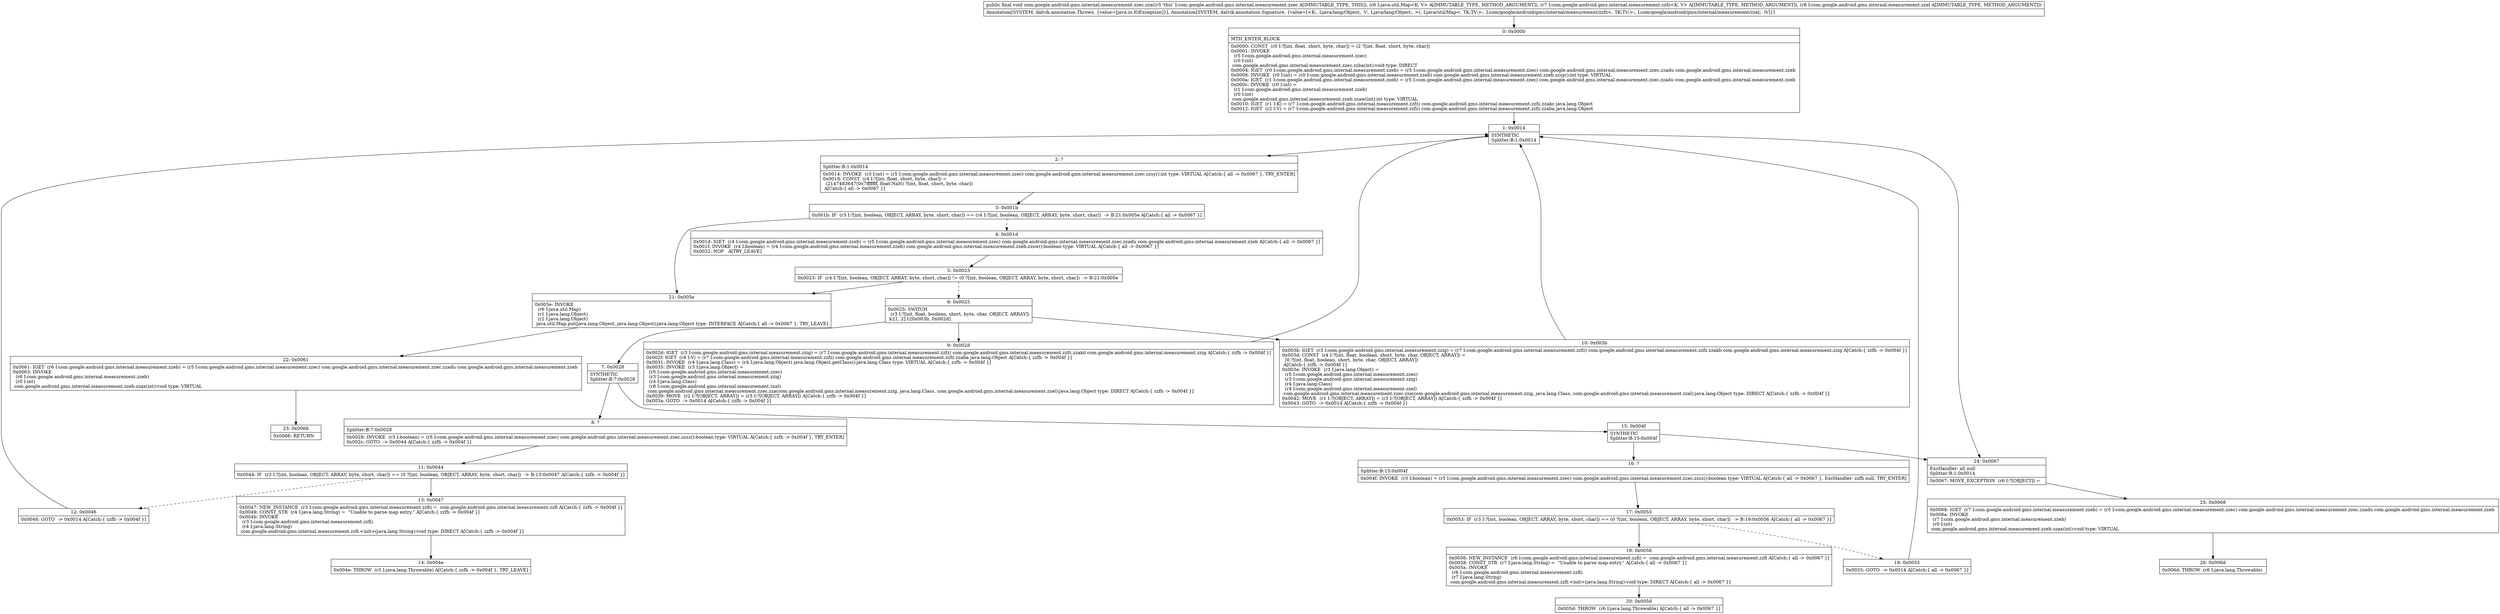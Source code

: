digraph "CFG forcom.google.android.gms.internal.measurement.zzec.zza(Ljava\/util\/Map;Lcom\/google\/android\/gms\/internal\/measurement\/zzfz;Lcom\/google\/android\/gms\/internal\/measurement\/zzel;)V" {
Node_0 [shape=record,label="{0\:\ 0x0000|MTH_ENTER_BLOCK\l|0x0000: CONST  (r0 I:?[int, float, short, byte, char]) = (2 ?[int, float, short, byte, char]) \l0x0001: INVOKE  \l  (r5 I:com.google.android.gms.internal.measurement.zzec)\l  (r0 I:int)\l com.google.android.gms.internal.measurement.zzec.zzba(int):void type: DIRECT \l0x0004: IGET  (r0 I:com.google.android.gms.internal.measurement.zzeb) = (r5 I:com.google.android.gms.internal.measurement.zzec) com.google.android.gms.internal.measurement.zzec.zzadu com.google.android.gms.internal.measurement.zzeb \l0x0006: INVOKE  (r0 I:int) = (r0 I:com.google.android.gms.internal.measurement.zzeb) com.google.android.gms.internal.measurement.zzeb.zzsp():int type: VIRTUAL \l0x000a: IGET  (r1 I:com.google.android.gms.internal.measurement.zzeb) = (r5 I:com.google.android.gms.internal.measurement.zzec) com.google.android.gms.internal.measurement.zzec.zzadu com.google.android.gms.internal.measurement.zzeb \l0x000c: INVOKE  (r0 I:int) = \l  (r1 I:com.google.android.gms.internal.measurement.zzeb)\l  (r0 I:int)\l com.google.android.gms.internal.measurement.zzeb.zzaw(int):int type: VIRTUAL \l0x0010: IGET  (r1 I:K) = (r7 I:com.google.android.gms.internal.measurement.zzfz) com.google.android.gms.internal.measurement.zzfz.zzakc java.lang.Object \l0x0012: IGET  (r2 I:V) = (r7 I:com.google.android.gms.internal.measurement.zzfz) com.google.android.gms.internal.measurement.zzfz.zzaba java.lang.Object \l}"];
Node_1 [shape=record,label="{1\:\ 0x0014|SYNTHETIC\lSplitter:B:1:0x0014\l}"];
Node_2 [shape=record,label="{2\:\ ?|Splitter:B:1:0x0014\l|0x0014: INVOKE  (r3 I:int) = (r5 I:com.google.android.gms.internal.measurement.zzec) com.google.android.gms.internal.measurement.zzec.zzsy():int type: VIRTUAL A[Catch:\{ all \-\> 0x0067 \}, TRY_ENTER]\l0x0018: CONST  (r4 I:?[int, float, short, byte, char]) = \l  (2147483647(0x7fffffff, float:NaN) ?[int, float, short, byte, char])\l A[Catch:\{ all \-\> 0x0067 \}]\l}"];
Node_3 [shape=record,label="{3\:\ 0x001b|0x001b: IF  (r3 I:?[int, boolean, OBJECT, ARRAY, byte, short, char]) == (r4 I:?[int, boolean, OBJECT, ARRAY, byte, short, char])  \-\> B:21:0x005e A[Catch:\{ all \-\> 0x0067 \}]\l}"];
Node_4 [shape=record,label="{4\:\ 0x001d|0x001d: IGET  (r4 I:com.google.android.gms.internal.measurement.zzeb) = (r5 I:com.google.android.gms.internal.measurement.zzec) com.google.android.gms.internal.measurement.zzec.zzadu com.google.android.gms.internal.measurement.zzeb A[Catch:\{ all \-\> 0x0067 \}]\l0x001f: INVOKE  (r4 I:boolean) = (r4 I:com.google.android.gms.internal.measurement.zzeb) com.google.android.gms.internal.measurement.zzeb.zzsw():boolean type: VIRTUAL A[Catch:\{ all \-\> 0x0067 \}]\l0x0022: NOP   A[TRY_LEAVE]\l}"];
Node_5 [shape=record,label="{5\:\ 0x0023|0x0023: IF  (r4 I:?[int, boolean, OBJECT, ARRAY, byte, short, char]) != (0 ?[int, boolean, OBJECT, ARRAY, byte, short, char])  \-\> B:21:0x005e \l}"];
Node_6 [shape=record,label="{6\:\ 0x0025|0x0025: SWITCH  \l  (r3 I:?[int, float, boolean, short, byte, char, OBJECT, ARRAY])\l k:[1, 2] t:[0x003b, 0x002d] \l}"];
Node_7 [shape=record,label="{7\:\ 0x0028|SYNTHETIC\lSplitter:B:7:0x0028\l}"];
Node_8 [shape=record,label="{8\:\ ?|Splitter:B:7:0x0028\l|0x0028: INVOKE  (r3 I:boolean) = (r5 I:com.google.android.gms.internal.measurement.zzec) com.google.android.gms.internal.measurement.zzec.zzsz():boolean type: VIRTUAL A[Catch:\{ zzfh \-\> 0x004f \}, TRY_ENTER]\l0x002c: GOTO  \-\> 0x0044 A[Catch:\{ zzfh \-\> 0x004f \}]\l}"];
Node_9 [shape=record,label="{9\:\ 0x002d|0x002d: IGET  (r3 I:com.google.android.gms.internal.measurement.zzig) = (r7 I:com.google.android.gms.internal.measurement.zzfz) com.google.android.gms.internal.measurement.zzfz.zzakd com.google.android.gms.internal.measurement.zzig A[Catch:\{ zzfh \-\> 0x004f \}]\l0x002f: IGET  (r4 I:V) = (r7 I:com.google.android.gms.internal.measurement.zzfz) com.google.android.gms.internal.measurement.zzfz.zzaba java.lang.Object A[Catch:\{ zzfh \-\> 0x004f \}]\l0x0031: INVOKE  (r4 I:java.lang.Class) = (r4 I:java.lang.Object) java.lang.Object.getClass():java.lang.Class type: VIRTUAL A[Catch:\{ zzfh \-\> 0x004f \}]\l0x0035: INVOKE  (r3 I:java.lang.Object) = \l  (r5 I:com.google.android.gms.internal.measurement.zzec)\l  (r3 I:com.google.android.gms.internal.measurement.zzig)\l  (r4 I:java.lang.Class)\l  (r8 I:com.google.android.gms.internal.measurement.zzel)\l com.google.android.gms.internal.measurement.zzec.zza(com.google.android.gms.internal.measurement.zzig, java.lang.Class, com.google.android.gms.internal.measurement.zzel):java.lang.Object type: DIRECT A[Catch:\{ zzfh \-\> 0x004f \}]\l0x0039: MOVE  (r2 I:?[OBJECT, ARRAY]) = (r3 I:?[OBJECT, ARRAY]) A[Catch:\{ zzfh \-\> 0x004f \}]\l0x003a: GOTO  \-\> 0x0014 A[Catch:\{ zzfh \-\> 0x004f \}]\l}"];
Node_10 [shape=record,label="{10\:\ 0x003b|0x003b: IGET  (r3 I:com.google.android.gms.internal.measurement.zzig) = (r7 I:com.google.android.gms.internal.measurement.zzfz) com.google.android.gms.internal.measurement.zzfz.zzakb com.google.android.gms.internal.measurement.zzig A[Catch:\{ zzfh \-\> 0x004f \}]\l0x003d: CONST  (r4 I:?[int, float, boolean, short, byte, char, OBJECT, ARRAY]) = \l  (0 ?[int, float, boolean, short, byte, char, OBJECT, ARRAY])\l A[Catch:\{ zzfh \-\> 0x004f \}]\l0x003e: INVOKE  (r3 I:java.lang.Object) = \l  (r5 I:com.google.android.gms.internal.measurement.zzec)\l  (r3 I:com.google.android.gms.internal.measurement.zzig)\l  (r4 I:java.lang.Class)\l  (r4 I:com.google.android.gms.internal.measurement.zzel)\l com.google.android.gms.internal.measurement.zzec.zza(com.google.android.gms.internal.measurement.zzig, java.lang.Class, com.google.android.gms.internal.measurement.zzel):java.lang.Object type: DIRECT A[Catch:\{ zzfh \-\> 0x004f \}]\l0x0042: MOVE  (r1 I:?[OBJECT, ARRAY]) = (r3 I:?[OBJECT, ARRAY]) A[Catch:\{ zzfh \-\> 0x004f \}]\l0x0043: GOTO  \-\> 0x0014 A[Catch:\{ zzfh \-\> 0x004f \}]\l}"];
Node_11 [shape=record,label="{11\:\ 0x0044|0x0044: IF  (r3 I:?[int, boolean, OBJECT, ARRAY, byte, short, char]) == (0 ?[int, boolean, OBJECT, ARRAY, byte, short, char])  \-\> B:13:0x0047 A[Catch:\{ zzfh \-\> 0x004f \}]\l}"];
Node_12 [shape=record,label="{12\:\ 0x0046|0x0046: GOTO  \-\> 0x0014 A[Catch:\{ zzfh \-\> 0x004f \}]\l}"];
Node_13 [shape=record,label="{13\:\ 0x0047|0x0047: NEW_INSTANCE  (r3 I:com.google.android.gms.internal.measurement.zzfi) =  com.google.android.gms.internal.measurement.zzfi A[Catch:\{ zzfh \-\> 0x004f \}]\l0x0049: CONST_STR  (r4 I:java.lang.String) =  \"Unable to parse map entry.\" A[Catch:\{ zzfh \-\> 0x004f \}]\l0x004b: INVOKE  \l  (r3 I:com.google.android.gms.internal.measurement.zzfi)\l  (r4 I:java.lang.String)\l com.google.android.gms.internal.measurement.zzfi.\<init\>(java.lang.String):void type: DIRECT A[Catch:\{ zzfh \-\> 0x004f \}]\l}"];
Node_14 [shape=record,label="{14\:\ 0x004e|0x004e: THROW  (r3 I:java.lang.Throwable) A[Catch:\{ zzfh \-\> 0x004f \}, TRY_LEAVE]\l}"];
Node_15 [shape=record,label="{15\:\ 0x004f|SYNTHETIC\lSplitter:B:15:0x004f\l}"];
Node_16 [shape=record,label="{16\:\ ?|Splitter:B:15:0x004f\l|0x004f: INVOKE  (r3 I:boolean) = (r5 I:com.google.android.gms.internal.measurement.zzec) com.google.android.gms.internal.measurement.zzec.zzsz():boolean type: VIRTUAL A[Catch:\{ all \-\> 0x0067 \}, ExcHandler: zzfh null, TRY_ENTER]\l}"];
Node_17 [shape=record,label="{17\:\ 0x0053|0x0053: IF  (r3 I:?[int, boolean, OBJECT, ARRAY, byte, short, char]) == (0 ?[int, boolean, OBJECT, ARRAY, byte, short, char])  \-\> B:19:0x0056 A[Catch:\{ all \-\> 0x0067 \}]\l}"];
Node_18 [shape=record,label="{18\:\ 0x0055|0x0055: GOTO  \-\> 0x0014 A[Catch:\{ all \-\> 0x0067 \}]\l}"];
Node_19 [shape=record,label="{19\:\ 0x0056|0x0056: NEW_INSTANCE  (r6 I:com.google.android.gms.internal.measurement.zzfi) =  com.google.android.gms.internal.measurement.zzfi A[Catch:\{ all \-\> 0x0067 \}]\l0x0058: CONST_STR  (r7 I:java.lang.String) =  \"Unable to parse map entry.\" A[Catch:\{ all \-\> 0x0067 \}]\l0x005a: INVOKE  \l  (r6 I:com.google.android.gms.internal.measurement.zzfi)\l  (r7 I:java.lang.String)\l com.google.android.gms.internal.measurement.zzfi.\<init\>(java.lang.String):void type: DIRECT A[Catch:\{ all \-\> 0x0067 \}]\l}"];
Node_20 [shape=record,label="{20\:\ 0x005d|0x005d: THROW  (r6 I:java.lang.Throwable) A[Catch:\{ all \-\> 0x0067 \}]\l}"];
Node_21 [shape=record,label="{21\:\ 0x005e|0x005e: INVOKE  \l  (r6 I:java.util.Map)\l  (r1 I:java.lang.Object)\l  (r2 I:java.lang.Object)\l java.util.Map.put(java.lang.Object, java.lang.Object):java.lang.Object type: INTERFACE A[Catch:\{ all \-\> 0x0067 \}, TRY_LEAVE]\l}"];
Node_22 [shape=record,label="{22\:\ 0x0061|0x0061: IGET  (r6 I:com.google.android.gms.internal.measurement.zzeb) = (r5 I:com.google.android.gms.internal.measurement.zzec) com.google.android.gms.internal.measurement.zzec.zzadu com.google.android.gms.internal.measurement.zzeb \l0x0063: INVOKE  \l  (r6 I:com.google.android.gms.internal.measurement.zzeb)\l  (r0 I:int)\l com.google.android.gms.internal.measurement.zzeb.zzax(int):void type: VIRTUAL \l}"];
Node_23 [shape=record,label="{23\:\ 0x0066|0x0066: RETURN   \l}"];
Node_24 [shape=record,label="{24\:\ 0x0067|ExcHandler: all null\lSplitter:B:1:0x0014\l|0x0067: MOVE_EXCEPTION  (r6 I:?[OBJECT]) =  \l}"];
Node_25 [shape=record,label="{25\:\ 0x0068|0x0068: IGET  (r7 I:com.google.android.gms.internal.measurement.zzeb) = (r5 I:com.google.android.gms.internal.measurement.zzec) com.google.android.gms.internal.measurement.zzec.zzadu com.google.android.gms.internal.measurement.zzeb \l0x006a: INVOKE  \l  (r7 I:com.google.android.gms.internal.measurement.zzeb)\l  (r0 I:int)\l com.google.android.gms.internal.measurement.zzeb.zzax(int):void type: VIRTUAL \l}"];
Node_26 [shape=record,label="{26\:\ 0x006d|0x006d: THROW  (r6 I:java.lang.Throwable) \l}"];
MethodNode[shape=record,label="{public final void com.google.android.gms.internal.measurement.zzec.zza((r5 'this' I:com.google.android.gms.internal.measurement.zzec A[IMMUTABLE_TYPE, THIS]), (r6 I:java.util.Map\<K, V\> A[IMMUTABLE_TYPE, METHOD_ARGUMENT]), (r7 I:com.google.android.gms.internal.measurement.zzfz\<K, V\> A[IMMUTABLE_TYPE, METHOD_ARGUMENT]), (r8 I:com.google.android.gms.internal.measurement.zzel A[IMMUTABLE_TYPE, METHOD_ARGUMENT]))  | Annotation[SYSTEM, dalvik.annotation.Throws, \{value=[java.io.IOException]\}], Annotation[SYSTEM, dalvik.annotation.Signature, \{value=[\<K:, Ljava\/lang\/Object;, V:, Ljava\/lang\/Object;, \>(, Ljava\/util\/Map\<, TK;TV;\>;, Lcom\/google\/android\/gms\/internal\/measurement\/zzfz\<, TK;TV;\>;, Lcom\/google\/android\/gms\/internal\/measurement\/zzel;, )V]\}]\l}"];
MethodNode -> Node_0;
Node_0 -> Node_1;
Node_1 -> Node_2;
Node_1 -> Node_24;
Node_2 -> Node_3;
Node_3 -> Node_4[style=dashed];
Node_3 -> Node_21;
Node_4 -> Node_5;
Node_5 -> Node_6[style=dashed];
Node_5 -> Node_21;
Node_6 -> Node_7;
Node_6 -> Node_9;
Node_6 -> Node_10;
Node_7 -> Node_8;
Node_7 -> Node_15;
Node_8 -> Node_11;
Node_9 -> Node_1;
Node_10 -> Node_1;
Node_11 -> Node_12[style=dashed];
Node_11 -> Node_13;
Node_12 -> Node_1;
Node_13 -> Node_14;
Node_15 -> Node_16;
Node_15 -> Node_24;
Node_16 -> Node_17;
Node_17 -> Node_18[style=dashed];
Node_17 -> Node_19;
Node_18 -> Node_1;
Node_19 -> Node_20;
Node_21 -> Node_22;
Node_22 -> Node_23;
Node_24 -> Node_25;
Node_25 -> Node_26;
}

